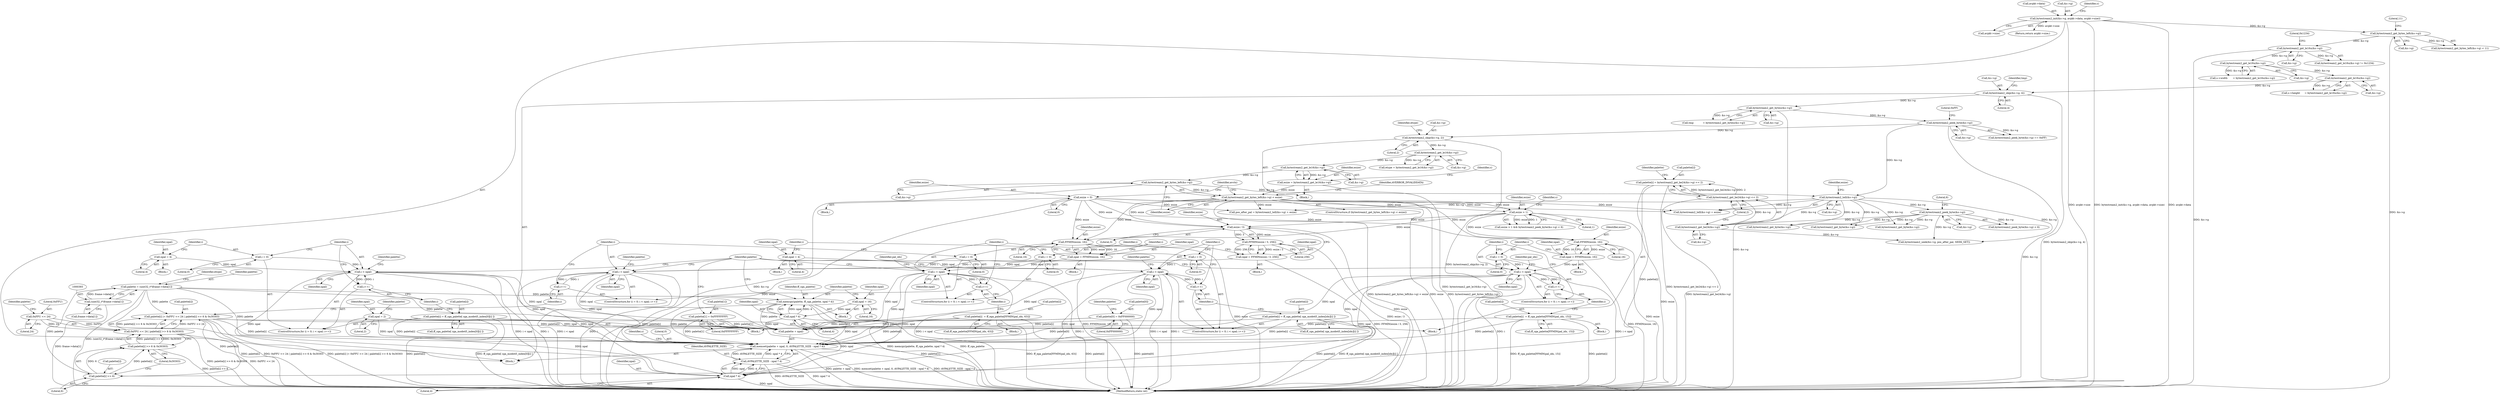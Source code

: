 digraph "0_FFmpeg_8c2ea3030af7b40a3c4275696fb5c76cdb80950a@API" {
"1000636" [label="(Call,memset(palette + npal, 0, AVPALETTE_SIZE - npal * 4))"];
"1000436" [label="(Call,palette[i] = ff_cga_palette[ cga_mode45_index[idx][i] ])"];
"1000561" [label="(Call,palette[i] |= 0xFFU << 24 | palette[i] >> 6 & 0x30303)"];
"1000570" [label="(Call,palette[i] >> 6)"];
"1000550" [label="(Call,palette[i] = bytestream2_get_be24(&s->g) << 2)"];
"1000554" [label="(Call,bytestream2_get_be24(&s->g) << 2)"];
"1000555" [label="(Call,bytestream2_get_be24(&s->g))"];
"1000409" [label="(Call,bytestream2_peek_byte(&s->g))"];
"1000384" [label="(Call,bytestream2_tell(&s->g))"];
"1000274" [label="(Call,bytestream2_get_bytes_left(&s->g))"];
"1000267" [label="(Call,bytestream2_get_le16(&s->g))"];
"1000260" [label="(Call,bytestream2_get_le16(&s->g))"];
"1000252" [label="(Call,bytestream2_skip(&s->g, 2))"];
"1000234" [label="(Call,bytestream2_peek_byte(&s->g))"];
"1000187" [label="(Call,bytestream2_get_byteu(&s->g))"];
"1000179" [label="(Call,bytestream2_skip(&s->g, 4))"];
"1000174" [label="(Call,bytestream2_get_le16u(&s->g))"];
"1000165" [label="(Call,bytestream2_get_le16u(&s->g))"];
"1000153" [label="(Call,bytestream2_get_le16u(&s->g))"];
"1000143" [label="(Call,bytestream2_get_bytes_left(&s->g))"];
"1000130" [label="(Call,bytestream2_init(&s->g, avpkt->data, avpkt->size))"];
"1000390" [label="(Call,palette = (uint32_t*)frame->data[1])"];
"1000392" [label="(Call,(uint32_t*)frame->data[1])"];
"1000565" [label="(Call,0xFFU << 24 | palette[i] >> 6 & 0x30303)"];
"1000566" [label="(Call,0xFFU << 24)"];
"1000569" [label="(Call,palette[i] >> 6 & 0x30303)"];
"1000630" [label="(Call,memcpy(palette, ff_cga_palette, npal * 4))"];
"1000633" [label="(Call,npal * 4)"];
"1000627" [label="(Call,npal = 16)"];
"1000591" [label="(Call,palette[1] = 0xFFFFFFFF)"];
"1000514" [label="(Call,palette[i]  = ff_ega_palette[FFMIN(pal_idx, 63)])"];
"1000586" [label="(Call,palette[0] = 0xFF000000)"];
"1000614" [label="(Call,palette[i] = ff_cga_palette[ cga_mode45_index[0][i] ])"];
"1000476" [label="(Call,palette[i]  = ff_cga_palette[FFMIN(pal_idx, 15)])"];
"1000544" [label="(Call,i < npal)"];
"1000547" [label="(Call,i++)"];
"1000541" [label="(Call,i = 0)"];
"1000533" [label="(Call,npal = FFMIN(esize / 3, 256))"];
"1000535" [label="(Call,FFMIN(esize / 3, 256))"];
"1000536" [label="(Call,esize / 3)"];
"1000405" [label="(Call,esize > 1)"];
"1000288" [label="(Call,esize = 0)"];
"1000273" [label="(Call,bytestream2_get_bytes_left(&s->g) < esize)"];
"1000265" [label="(Call,esize = bytestream2_get_le16(&s->g))"];
"1000583" [label="(Call,npal = 2)"];
"1000609" [label="(Call,i < npal)"];
"1000606" [label="(Call,i = 0)"];
"1000612" [label="(Call,i++)"];
"1000602" [label="(Call,npal = 4)"];
"1000500" [label="(Call,i < npal)"];
"1000497" [label="(Call,i = 0)"];
"1000503" [label="(Call,i++)"];
"1000491" [label="(Call,npal = FFMIN(esize, 16))"];
"1000493" [label="(Call,FFMIN(esize, 16))"];
"1000431" [label="(Call,i < npal)"];
"1000434" [label="(Call,i++)"];
"1000428" [label="(Call,i = 0)"];
"1000424" [label="(Call,npal = 4)"];
"1000462" [label="(Call,i < npal)"];
"1000459" [label="(Call,i = 0)"];
"1000465" [label="(Call,i++)"];
"1000453" [label="(Call,npal = FFMIN(esize, 16))"];
"1000455" [label="(Call,FFMIN(esize, 16))"];
"1000641" [label="(Call,AVPALETTE_SIZE - npal * 4)"];
"1000643" [label="(Call,npal * 4)"];
"1000584" [label="(Identifier,npal)"];
"1000457" [label="(Literal,16)"];
"1000253" [label="(Call,&s->g)"];
"1000389" [label="(Identifier,esize)"];
"1000586" [label="(Call,palette[0] = 0xFF000000)"];
"1000251" [label="(Block,)"];
"1000454" [label="(Identifier,npal)"];
"1000585" [label="(Literal,2)"];
"1000631" [label="(Identifier,palette)"];
"1000293" [label="(Identifier,avctx)"];
"1000436" [label="(Call,palette[i] = ff_cga_palette[ cga_mode45_index[idx][i] ])"];
"1000466" [label="(Identifier,i)"];
"1000538" [label="(Literal,3)"];
"1000609" [label="(Call,i < npal)"];
"1000646" [label="(Call,bytestream2_seek(&s->g, pos_after_pal, SEEK_SET))"];
"1000608" [label="(Literal,0)"];
"1000105" [label="(Block,)"];
"1000630" [label="(Call,memcpy(palette, ff_cga_palette, npal * 4))"];
"1000392" [label="(Call,(uint32_t*)frame->data[1])"];
"1000615" [label="(Call,palette[i])"];
"1000402" [label="(Identifier,etype)"];
"1000533" [label="(Call,npal = FFMIN(esize / 3, 256))"];
"1000556" [label="(Call,&s->g)"];
"1000431" [label="(Call,i < npal)"];
"1000611" [label="(Identifier,npal)"];
"1000435" [label="(Identifier,i)"];
"1000427" [label="(ControlStructure,for (i = 0; i < npal; i++))"];
"1000514" [label="(Call,palette[i]  = ff_ega_palette[FFMIN(pal_idx, 63)])"];
"1000453" [label="(Call,npal = FFMIN(esize, 16))"];
"1000404" [label="(Call,esize > 1 && bytestream2_peek_byte(&s->g) < 6)"];
"1000289" [label="(Identifier,esize)"];
"1000390" [label="(Call,palette = (uint32_t*)frame->data[1])"];
"1000588" [label="(Identifier,palette)"];
"1000645" [label="(Literal,4)"];
"1000174" [label="(Call,bytestream2_get_le16u(&s->g))"];
"1000627" [label="(Call,npal = 16)"];
"1000582" [label="(Block,)"];
"1000607" [label="(Identifier,i)"];
"1000575" [label="(Literal,0x30303)"];
"1000612" [label="(Call,i++)"];
"1000497" [label="(Call,i = 0)"];
"1000458" [label="(ControlStructure,for (i = 0; i < npal; i++))"];
"1000931" [label="(MethodReturn,static int)"];
"1000272" [label="(ControlStructure,if (bytestream2_get_bytes_left(&s->g) < esize))"];
"1000551" [label="(Call,palette[i])"];
"1000138" [label="(Call,avpkt->size)"];
"1000493" [label="(Call,FFMIN(esize, 16))"];
"1000501" [label="(Identifier,i)"];
"1000257" [label="(Literal,2)"];
"1000179" [label="(Call,bytestream2_skip(&s->g, 4))"];
"1000643" [label="(Call,npal * 4)"];
"1000590" [label="(Literal,0xFF000000)"];
"1000614" [label="(Call,palette[i] = ff_cga_palette[ cga_mode45_index[0][i] ])"];
"1000154" [label="(Call,&s->g)"];
"1000148" [label="(Literal,11)"];
"1000567" [label="(Literal,0xFFU)"];
"1000635" [label="(Literal,4)"];
"1000290" [label="(Literal,0)"];
"1000601" [label="(Block,)"];
"1000460" [label="(Identifier,i)"];
"1000604" [label="(Literal,4)"];
"1000633" [label="(Call,npal * 4)"];
"1000491" [label="(Call,npal = FFMIN(esize, 16))"];
"1000500" [label="(Call,i < npal)"];
"1000142" [label="(Call,bytestream2_get_bytes_left(&s->g) < 11)"];
"1000534" [label="(Identifier,npal)"];
"1000381" [label="(Call,pos_after_pal = bytestream2_tell(&s->g) + esize)"];
"1000432" [label="(Identifier,i)"];
"1000545" [label="(Identifier,i)"];
"1000235" [label="(Call,&s->g)"];
"1000477" [label="(Call,palette[i])"];
"1000554" [label="(Call,bytestream2_get_be24(&s->g) << 2)"];
"1000518" [label="(Call,ff_ega_palette[FFMIN(pal_idx, 63)])"];
"1000467" [label="(Block,)"];
"1000544" [label="(Call,i < npal)"];
"1000394" [label="(Call,frame->data[1])"];
"1000515" [label="(Call,palette[i])"];
"1000288" [label="(Call,esize = 0)"];
"1000283" [label="(Block,)"];
"1000637" [label="(Call,palette + npal)"];
"1000568" [label="(Literal,24)"];
"1000480" [label="(Call,ff_cga_palette[FFMIN(pal_idx, 15)])"];
"1000186" [label="(Identifier,tmp)"];
"1000536" [label="(Call,esize / 3)"];
"1000641" [label="(Call,AVPALETTE_SIZE - npal * 4)"];
"1000471" [label="(Call,bytestream2_get_byte(&s->g))"];
"1000499" [label="(Literal,0)"];
"1000571" [label="(Call,palette[i])"];
"1000166" [label="(Call,&s->g)"];
"1000549" [label="(Block,)"];
"1000184" [label="(Literal,4)"];
"1000547" [label="(Call,i++)"];
"1000428" [label="(Call,i = 0)"];
"1000275" [label="(Call,&s->g)"];
"1000259" [label="(Identifier,etype)"];
"1000626" [label="(Block,)"];
"1000465" [label="(Call,i++)"];
"1000476" [label="(Call,palette[i]  = ff_cga_palette[FFMIN(pal_idx, 15)])"];
"1000649" [label="(Identifier,s)"];
"1000572" [label="(Identifier,palette)"];
"1000464" [label="(Identifier,npal)"];
"1000385" [label="(Call,&s->g)"];
"1000642" [label="(Identifier,AVPALETTE_SIZE)"];
"1000274" [label="(Call,bytestream2_get_bytes_left(&s->g))"];
"1000267" [label="(Call,bytestream2_get_le16(&s->g))"];
"1000130" [label="(Call,bytestream2_init(&s->g, avpkt->data, avpkt->size))"];
"1000440" [label="(Call,ff_cga_palette[ cga_mode45_index[idx][i] ])"];
"1000158" [label="(Literal,0x1234)"];
"1000426" [label="(Literal,4)"];
"1000552" [label="(Identifier,palette)"];
"1000494" [label="(Identifier,esize)"];
"1000463" [label="(Identifier,i)"];
"1000165" [label="(Call,bytestream2_get_le16u(&s->g))"];
"1000591" [label="(Call,palette[1] = 0xFFFFFFFF)"];
"1000537" [label="(Identifier,esize)"];
"1000412" [label="(Identifier,s)"];
"1000419" [label="(Call,bytestream2_get_byte(&s->g))"];
"1000266" [label="(Identifier,esize)"];
"1000550" [label="(Call,palette[i] = bytestream2_get_be24(&s->g) << 2)"];
"1000629" [label="(Literal,16)"];
"1000605" [label="(ControlStructure,for (i = 0; i < npal; i++))"];
"1000616" [label="(Identifier,palette)"];
"1000504" [label="(Identifier,i)"];
"1000273" [label="(Call,bytestream2_get_bytes_left(&s->g) < esize)"];
"1000606" [label="(Call,i = 0)"];
"1000281" [label="(Identifier,AVERROR_INVALIDDATA)"];
"1000618" [label="(Call,ff_cga_palette[ cga_mode45_index[0][i] ])"];
"1000434" [label="(Call,i++)"];
"1000540" [label="(ControlStructure,for (i = 0; i < npal; i++))"];
"1000144" [label="(Call,&s->g)"];
"1000414" [label="(Literal,6)"];
"1000260" [label="(Call,bytestream2_get_le16(&s->g))"];
"1000503" [label="(Call,i++)"];
"1000595" [label="(Literal,0xFFFFFFFF)"];
"1000638" [label="(Identifier,palette)"];
"1000252" [label="(Call,bytestream2_skip(&s->g, 2))"];
"1000569" [label="(Call,palette[i] >> 6 & 0x30303)"];
"1000384" [label="(Call,bytestream2_tell(&s->g))"];
"1000539" [label="(Literal,256)"];
"1000470" [label="(Identifier,pal_idx)"];
"1000456" [label="(Identifier,esize)"];
"1000560" [label="(Literal,2)"];
"1000187" [label="(Call,bytestream2_get_byteu(&s->g))"];
"1000430" [label="(Literal,0)"];
"1000152" [label="(Call,bytestream2_get_le16u(&s->g) != 0x1234)"];
"1000592" [label="(Call,palette[1])"];
"1000425" [label="(Identifier,npal)"];
"1000628" [label="(Identifier,npal)"];
"1000492" [label="(Identifier,npal)"];
"1000535" [label="(Call,FFMIN(esize / 3, 256))"];
"1000610" [label="(Identifier,i)"];
"1000452" [label="(Block,)"];
"1000561" [label="(Call,palette[i] |= 0xFFU << 24 | palette[i] >> 6 & 0x30303)"];
"1000644" [label="(Identifier,npal)"];
"1000239" [label="(Literal,0xFF)"];
"1000409" [label="(Call,bytestream2_peek_byte(&s->g))"];
"1000153" [label="(Call,bytestream2_get_le16u(&s->g))"];
"1000459" [label="(Call,i = 0)"];
"1000505" [label="(Block,)"];
"1000502" [label="(Identifier,npal)"];
"1000543" [label="(Literal,0)"];
"1000424" [label="(Call,npal = 4)"];
"1000603" [label="(Identifier,npal)"];
"1000406" [label="(Identifier,esize)"];
"1000170" [label="(Call,s->height      = bytestream2_get_le16u(&s->g))"];
"1000175" [label="(Call,&s->g)"];
"1000498" [label="(Identifier,i)"];
"1000562" [label="(Call,palette[i])"];
"1000161" [label="(Call,s->width       = bytestream2_get_le16u(&s->g))"];
"1000438" [label="(Identifier,palette)"];
"1000265" [label="(Call,esize = bytestream2_get_le16(&s->g))"];
"1000495" [label="(Literal,16)"];
"1000636" [label="(Call,memset(palette + npal, 0, AVPALETTE_SIZE - npal * 4))"];
"1000634" [label="(Identifier,npal)"];
"1000563" [label="(Identifier,palette)"];
"1000509" [label="(Call,bytestream2_get_byte(&s->g))"];
"1000268" [label="(Call,&s->g)"];
"1000455" [label="(Call,FFMIN(esize, 16))"];
"1000532" [label="(Block,)"];
"1000408" [label="(Call,bytestream2_peek_byte(&s->g) < 6)"];
"1000546" [label="(Identifier,npal)"];
"1000462" [label="(Call,i < npal)"];
"1000613" [label="(Identifier,i)"];
"1000437" [label="(Call,palette[i])"];
"1000258" [label="(Call,etype = bytestream2_get_le16(&s->g))"];
"1000143" [label="(Call,bytestream2_get_bytes_left(&s->g))"];
"1000180" [label="(Call,&s->g)"];
"1000461" [label="(Literal,0)"];
"1000566" [label="(Call,0xFFU << 24)"];
"1000548" [label="(Identifier,i)"];
"1000541" [label="(Call,i = 0)"];
"1000583" [label="(Call,npal = 2)"];
"1000565" [label="(Call,0xFFU << 24 | palette[i] >> 6 & 0x30303)"];
"1000602" [label="(Call,npal = 4)"];
"1000593" [label="(Identifier,palette)"];
"1000574" [label="(Literal,6)"];
"1000185" [label="(Call,tmp            = bytestream2_get_byteu(&s->g))"];
"1000433" [label="(Identifier,npal)"];
"1000496" [label="(ControlStructure,for (i = 0; i < npal; i++))"];
"1000542" [label="(Identifier,i)"];
"1000410" [label="(Call,&s->g)"];
"1000570" [label="(Call,palette[i] >> 6)"];
"1000135" [label="(Call,avpkt->data)"];
"1000587" [label="(Call,palette[0])"];
"1000233" [label="(Call,bytestream2_peek_byte(&s->g) == 0xFF)"];
"1000407" [label="(Literal,1)"];
"1000555" [label="(Call,bytestream2_get_be24(&s->g))"];
"1000632" [label="(Identifier,ff_cga_palette)"];
"1000391" [label="(Identifier,palette)"];
"1000383" [label="(Call,bytestream2_tell(&s->g) + esize)"];
"1000490" [label="(Block,)"];
"1000429" [label="(Identifier,i)"];
"1000415" [label="(Block,)"];
"1000188" [label="(Call,&s->g)"];
"1000927" [label="(Return,return avpkt->size;)"];
"1000640" [label="(Literal,0)"];
"1000405" [label="(Call,esize > 1)"];
"1000261" [label="(Call,&s->g)"];
"1000131" [label="(Call,&s->g)"];
"1000234" [label="(Call,bytestream2_peek_byte(&s->g))"];
"1000508" [label="(Identifier,pal_idx)"];
"1000279" [label="(Identifier,esize)"];
"1000146" [label="(Identifier,s)"];
"1000277" [label="(Identifier,s)"];
"1000636" -> "1000105"  [label="AST: "];
"1000636" -> "1000641"  [label="CFG: "];
"1000637" -> "1000636"  [label="AST: "];
"1000640" -> "1000636"  [label="AST: "];
"1000641" -> "1000636"  [label="AST: "];
"1000649" -> "1000636"  [label="CFG: "];
"1000636" -> "1000931"  [label="DDG: AVPALETTE_SIZE - npal * 4"];
"1000636" -> "1000931"  [label="DDG: palette + npal"];
"1000636" -> "1000931"  [label="DDG: memset(palette + npal, 0, AVPALETTE_SIZE - npal * 4)"];
"1000436" -> "1000636"  [label="DDG: palette[i]"];
"1000561" -> "1000636"  [label="DDG: palette[i]"];
"1000630" -> "1000636"  [label="DDG: palette"];
"1000591" -> "1000636"  [label="DDG: palette[1]"];
"1000514" -> "1000636"  [label="DDG: palette[i]"];
"1000586" -> "1000636"  [label="DDG: palette[0]"];
"1000390" -> "1000636"  [label="DDG: palette"];
"1000614" -> "1000636"  [label="DDG: palette[i]"];
"1000476" -> "1000636"  [label="DDG: palette[i]"];
"1000544" -> "1000636"  [label="DDG: npal"];
"1000583" -> "1000636"  [label="DDG: npal"];
"1000609" -> "1000636"  [label="DDG: npal"];
"1000500" -> "1000636"  [label="DDG: npal"];
"1000633" -> "1000636"  [label="DDG: npal"];
"1000431" -> "1000636"  [label="DDG: npal"];
"1000462" -> "1000636"  [label="DDG: npal"];
"1000641" -> "1000636"  [label="DDG: AVPALETTE_SIZE"];
"1000641" -> "1000636"  [label="DDG: npal * 4"];
"1000436" -> "1000427"  [label="AST: "];
"1000436" -> "1000440"  [label="CFG: "];
"1000437" -> "1000436"  [label="AST: "];
"1000440" -> "1000436"  [label="AST: "];
"1000435" -> "1000436"  [label="CFG: "];
"1000436" -> "1000931"  [label="DDG: palette[i]"];
"1000436" -> "1000931"  [label="DDG: ff_cga_palette[ cga_mode45_index[idx][i] ]"];
"1000436" -> "1000637"  [label="DDG: palette[i]"];
"1000561" -> "1000549"  [label="AST: "];
"1000561" -> "1000565"  [label="CFG: "];
"1000562" -> "1000561"  [label="AST: "];
"1000565" -> "1000561"  [label="AST: "];
"1000548" -> "1000561"  [label="CFG: "];
"1000561" -> "1000931"  [label="DDG: palette[i]"];
"1000561" -> "1000931"  [label="DDG: 0xFFU << 24 | palette[i] >> 6 & 0x30303"];
"1000561" -> "1000931"  [label="DDG: palette[i] |= 0xFFU << 24 | palette[i] >> 6 & 0x30303"];
"1000570" -> "1000561"  [label="DDG: palette[i]"];
"1000390" -> "1000561"  [label="DDG: palette"];
"1000565" -> "1000561"  [label="DDG: 0xFFU << 24"];
"1000565" -> "1000561"  [label="DDG: palette[i] >> 6 & 0x30303"];
"1000561" -> "1000637"  [label="DDG: palette[i]"];
"1000570" -> "1000569"  [label="AST: "];
"1000570" -> "1000574"  [label="CFG: "];
"1000571" -> "1000570"  [label="AST: "];
"1000574" -> "1000570"  [label="AST: "];
"1000575" -> "1000570"  [label="CFG: "];
"1000570" -> "1000569"  [label="DDG: palette[i]"];
"1000570" -> "1000569"  [label="DDG: 6"];
"1000550" -> "1000570"  [label="DDG: palette[i]"];
"1000390" -> "1000570"  [label="DDG: palette"];
"1000550" -> "1000549"  [label="AST: "];
"1000550" -> "1000554"  [label="CFG: "];
"1000551" -> "1000550"  [label="AST: "];
"1000554" -> "1000550"  [label="AST: "];
"1000563" -> "1000550"  [label="CFG: "];
"1000550" -> "1000931"  [label="DDG: bytestream2_get_be24(&s->g) << 2"];
"1000554" -> "1000550"  [label="DDG: bytestream2_get_be24(&s->g)"];
"1000554" -> "1000550"  [label="DDG: 2"];
"1000554" -> "1000560"  [label="CFG: "];
"1000555" -> "1000554"  [label="AST: "];
"1000560" -> "1000554"  [label="AST: "];
"1000554" -> "1000931"  [label="DDG: bytestream2_get_be24(&s->g)"];
"1000555" -> "1000554"  [label="DDG: &s->g"];
"1000555" -> "1000556"  [label="CFG: "];
"1000556" -> "1000555"  [label="AST: "];
"1000560" -> "1000555"  [label="CFG: "];
"1000409" -> "1000555"  [label="DDG: &s->g"];
"1000384" -> "1000555"  [label="DDG: &s->g"];
"1000555" -> "1000646"  [label="DDG: &s->g"];
"1000409" -> "1000408"  [label="AST: "];
"1000409" -> "1000410"  [label="CFG: "];
"1000410" -> "1000409"  [label="AST: "];
"1000414" -> "1000409"  [label="CFG: "];
"1000409" -> "1000408"  [label="DDG: &s->g"];
"1000384" -> "1000409"  [label="DDG: &s->g"];
"1000409" -> "1000419"  [label="DDG: &s->g"];
"1000409" -> "1000471"  [label="DDG: &s->g"];
"1000409" -> "1000509"  [label="DDG: &s->g"];
"1000409" -> "1000646"  [label="DDG: &s->g"];
"1000384" -> "1000383"  [label="AST: "];
"1000384" -> "1000385"  [label="CFG: "];
"1000385" -> "1000384"  [label="AST: "];
"1000389" -> "1000384"  [label="CFG: "];
"1000384" -> "1000381"  [label="DDG: &s->g"];
"1000384" -> "1000383"  [label="DDG: &s->g"];
"1000274" -> "1000384"  [label="DDG: &s->g"];
"1000234" -> "1000384"  [label="DDG: &s->g"];
"1000384" -> "1000419"  [label="DDG: &s->g"];
"1000384" -> "1000471"  [label="DDG: &s->g"];
"1000384" -> "1000509"  [label="DDG: &s->g"];
"1000384" -> "1000646"  [label="DDG: &s->g"];
"1000274" -> "1000273"  [label="AST: "];
"1000274" -> "1000275"  [label="CFG: "];
"1000275" -> "1000274"  [label="AST: "];
"1000279" -> "1000274"  [label="CFG: "];
"1000274" -> "1000931"  [label="DDG: &s->g"];
"1000274" -> "1000273"  [label="DDG: &s->g"];
"1000267" -> "1000274"  [label="DDG: &s->g"];
"1000267" -> "1000265"  [label="AST: "];
"1000267" -> "1000268"  [label="CFG: "];
"1000268" -> "1000267"  [label="AST: "];
"1000265" -> "1000267"  [label="CFG: "];
"1000267" -> "1000265"  [label="DDG: &s->g"];
"1000260" -> "1000267"  [label="DDG: &s->g"];
"1000260" -> "1000258"  [label="AST: "];
"1000260" -> "1000261"  [label="CFG: "];
"1000261" -> "1000260"  [label="AST: "];
"1000258" -> "1000260"  [label="CFG: "];
"1000260" -> "1000258"  [label="DDG: &s->g"];
"1000252" -> "1000260"  [label="DDG: &s->g"];
"1000252" -> "1000251"  [label="AST: "];
"1000252" -> "1000257"  [label="CFG: "];
"1000253" -> "1000252"  [label="AST: "];
"1000257" -> "1000252"  [label="AST: "];
"1000259" -> "1000252"  [label="CFG: "];
"1000252" -> "1000931"  [label="DDG: bytestream2_skip(&s->g, 2)"];
"1000234" -> "1000252"  [label="DDG: &s->g"];
"1000234" -> "1000233"  [label="AST: "];
"1000234" -> "1000235"  [label="CFG: "];
"1000235" -> "1000234"  [label="AST: "];
"1000239" -> "1000234"  [label="CFG: "];
"1000234" -> "1000931"  [label="DDG: &s->g"];
"1000234" -> "1000233"  [label="DDG: &s->g"];
"1000187" -> "1000234"  [label="DDG: &s->g"];
"1000187" -> "1000185"  [label="AST: "];
"1000187" -> "1000188"  [label="CFG: "];
"1000188" -> "1000187"  [label="AST: "];
"1000185" -> "1000187"  [label="CFG: "];
"1000187" -> "1000931"  [label="DDG: &s->g"];
"1000187" -> "1000185"  [label="DDG: &s->g"];
"1000179" -> "1000187"  [label="DDG: &s->g"];
"1000179" -> "1000105"  [label="AST: "];
"1000179" -> "1000184"  [label="CFG: "];
"1000180" -> "1000179"  [label="AST: "];
"1000184" -> "1000179"  [label="AST: "];
"1000186" -> "1000179"  [label="CFG: "];
"1000179" -> "1000931"  [label="DDG: bytestream2_skip(&s->g, 4)"];
"1000174" -> "1000179"  [label="DDG: &s->g"];
"1000174" -> "1000170"  [label="AST: "];
"1000174" -> "1000175"  [label="CFG: "];
"1000175" -> "1000174"  [label="AST: "];
"1000170" -> "1000174"  [label="CFG: "];
"1000174" -> "1000170"  [label="DDG: &s->g"];
"1000165" -> "1000174"  [label="DDG: &s->g"];
"1000165" -> "1000161"  [label="AST: "];
"1000165" -> "1000166"  [label="CFG: "];
"1000166" -> "1000165"  [label="AST: "];
"1000161" -> "1000165"  [label="CFG: "];
"1000165" -> "1000161"  [label="DDG: &s->g"];
"1000153" -> "1000165"  [label="DDG: &s->g"];
"1000153" -> "1000152"  [label="AST: "];
"1000153" -> "1000154"  [label="CFG: "];
"1000154" -> "1000153"  [label="AST: "];
"1000158" -> "1000153"  [label="CFG: "];
"1000153" -> "1000931"  [label="DDG: &s->g"];
"1000153" -> "1000152"  [label="DDG: &s->g"];
"1000143" -> "1000153"  [label="DDG: &s->g"];
"1000143" -> "1000142"  [label="AST: "];
"1000143" -> "1000144"  [label="CFG: "];
"1000144" -> "1000143"  [label="AST: "];
"1000148" -> "1000143"  [label="CFG: "];
"1000143" -> "1000931"  [label="DDG: &s->g"];
"1000143" -> "1000142"  [label="DDG: &s->g"];
"1000130" -> "1000143"  [label="DDG: &s->g"];
"1000130" -> "1000105"  [label="AST: "];
"1000130" -> "1000138"  [label="CFG: "];
"1000131" -> "1000130"  [label="AST: "];
"1000135" -> "1000130"  [label="AST: "];
"1000138" -> "1000130"  [label="AST: "];
"1000146" -> "1000130"  [label="CFG: "];
"1000130" -> "1000931"  [label="DDG: bytestream2_init(&s->g, avpkt->data, avpkt->size)"];
"1000130" -> "1000931"  [label="DDG: avpkt->data"];
"1000130" -> "1000931"  [label="DDG: avpkt->size"];
"1000130" -> "1000927"  [label="DDG: avpkt->size"];
"1000390" -> "1000105"  [label="AST: "];
"1000390" -> "1000392"  [label="CFG: "];
"1000391" -> "1000390"  [label="AST: "];
"1000392" -> "1000390"  [label="AST: "];
"1000402" -> "1000390"  [label="CFG: "];
"1000390" -> "1000931"  [label="DDG: (uint32_t*)frame->data[1]"];
"1000392" -> "1000390"  [label="DDG: frame->data[1]"];
"1000390" -> "1000630"  [label="DDG: palette"];
"1000390" -> "1000637"  [label="DDG: palette"];
"1000392" -> "1000394"  [label="CFG: "];
"1000393" -> "1000392"  [label="AST: "];
"1000394" -> "1000392"  [label="AST: "];
"1000392" -> "1000931"  [label="DDG: frame->data[1]"];
"1000565" -> "1000569"  [label="CFG: "];
"1000566" -> "1000565"  [label="AST: "];
"1000569" -> "1000565"  [label="AST: "];
"1000565" -> "1000931"  [label="DDG: palette[i] >> 6 & 0x30303"];
"1000565" -> "1000931"  [label="DDG: 0xFFU << 24"];
"1000566" -> "1000565"  [label="DDG: 0xFFU"];
"1000566" -> "1000565"  [label="DDG: 24"];
"1000569" -> "1000565"  [label="DDG: palette[i] >> 6"];
"1000569" -> "1000565"  [label="DDG: 0x30303"];
"1000566" -> "1000568"  [label="CFG: "];
"1000567" -> "1000566"  [label="AST: "];
"1000568" -> "1000566"  [label="AST: "];
"1000572" -> "1000566"  [label="CFG: "];
"1000569" -> "1000575"  [label="CFG: "];
"1000575" -> "1000569"  [label="AST: "];
"1000569" -> "1000931"  [label="DDG: palette[i] >> 6"];
"1000630" -> "1000626"  [label="AST: "];
"1000630" -> "1000633"  [label="CFG: "];
"1000631" -> "1000630"  [label="AST: "];
"1000632" -> "1000630"  [label="AST: "];
"1000633" -> "1000630"  [label="AST: "];
"1000638" -> "1000630"  [label="CFG: "];
"1000630" -> "1000931"  [label="DDG: memcpy(palette, ff_cga_palette, npal * 4)"];
"1000630" -> "1000931"  [label="DDG: ff_cga_palette"];
"1000633" -> "1000630"  [label="DDG: npal"];
"1000633" -> "1000630"  [label="DDG: 4"];
"1000630" -> "1000637"  [label="DDG: palette"];
"1000633" -> "1000635"  [label="CFG: "];
"1000634" -> "1000633"  [label="AST: "];
"1000635" -> "1000633"  [label="AST: "];
"1000627" -> "1000633"  [label="DDG: npal"];
"1000633" -> "1000637"  [label="DDG: npal"];
"1000633" -> "1000643"  [label="DDG: npal"];
"1000627" -> "1000626"  [label="AST: "];
"1000627" -> "1000629"  [label="CFG: "];
"1000628" -> "1000627"  [label="AST: "];
"1000629" -> "1000627"  [label="AST: "];
"1000631" -> "1000627"  [label="CFG: "];
"1000591" -> "1000582"  [label="AST: "];
"1000591" -> "1000595"  [label="CFG: "];
"1000592" -> "1000591"  [label="AST: "];
"1000595" -> "1000591"  [label="AST: "];
"1000638" -> "1000591"  [label="CFG: "];
"1000591" -> "1000931"  [label="DDG: palette[1]"];
"1000591" -> "1000637"  [label="DDG: palette[1]"];
"1000514" -> "1000505"  [label="AST: "];
"1000514" -> "1000518"  [label="CFG: "];
"1000515" -> "1000514"  [label="AST: "];
"1000518" -> "1000514"  [label="AST: "];
"1000504" -> "1000514"  [label="CFG: "];
"1000514" -> "1000931"  [label="DDG: palette[i]"];
"1000514" -> "1000931"  [label="DDG: ff_ega_palette[FFMIN(pal_idx, 63)]"];
"1000514" -> "1000637"  [label="DDG: palette[i]"];
"1000586" -> "1000582"  [label="AST: "];
"1000586" -> "1000590"  [label="CFG: "];
"1000587" -> "1000586"  [label="AST: "];
"1000590" -> "1000586"  [label="AST: "];
"1000593" -> "1000586"  [label="CFG: "];
"1000586" -> "1000931"  [label="DDG: palette[0]"];
"1000586" -> "1000637"  [label="DDG: palette[0]"];
"1000614" -> "1000605"  [label="AST: "];
"1000614" -> "1000618"  [label="CFG: "];
"1000615" -> "1000614"  [label="AST: "];
"1000618" -> "1000614"  [label="AST: "];
"1000613" -> "1000614"  [label="CFG: "];
"1000614" -> "1000931"  [label="DDG: ff_cga_palette[ cga_mode45_index[0][i] ]"];
"1000614" -> "1000931"  [label="DDG: palette[i]"];
"1000614" -> "1000637"  [label="DDG: palette[i]"];
"1000476" -> "1000467"  [label="AST: "];
"1000476" -> "1000480"  [label="CFG: "];
"1000477" -> "1000476"  [label="AST: "];
"1000480" -> "1000476"  [label="AST: "];
"1000466" -> "1000476"  [label="CFG: "];
"1000476" -> "1000931"  [label="DDG: palette[i]"];
"1000476" -> "1000931"  [label="DDG: ff_cga_palette[FFMIN(pal_idx, 15)]"];
"1000476" -> "1000637"  [label="DDG: palette[i]"];
"1000544" -> "1000540"  [label="AST: "];
"1000544" -> "1000546"  [label="CFG: "];
"1000545" -> "1000544"  [label="AST: "];
"1000546" -> "1000544"  [label="AST: "];
"1000552" -> "1000544"  [label="CFG: "];
"1000638" -> "1000544"  [label="CFG: "];
"1000544" -> "1000931"  [label="DDG: i"];
"1000544" -> "1000931"  [label="DDG: i < npal"];
"1000547" -> "1000544"  [label="DDG: i"];
"1000541" -> "1000544"  [label="DDG: i"];
"1000533" -> "1000544"  [label="DDG: npal"];
"1000544" -> "1000547"  [label="DDG: i"];
"1000544" -> "1000637"  [label="DDG: npal"];
"1000544" -> "1000643"  [label="DDG: npal"];
"1000547" -> "1000540"  [label="AST: "];
"1000547" -> "1000548"  [label="CFG: "];
"1000548" -> "1000547"  [label="AST: "];
"1000545" -> "1000547"  [label="CFG: "];
"1000541" -> "1000540"  [label="AST: "];
"1000541" -> "1000543"  [label="CFG: "];
"1000542" -> "1000541"  [label="AST: "];
"1000543" -> "1000541"  [label="AST: "];
"1000545" -> "1000541"  [label="CFG: "];
"1000533" -> "1000532"  [label="AST: "];
"1000533" -> "1000535"  [label="CFG: "];
"1000534" -> "1000533"  [label="AST: "];
"1000535" -> "1000533"  [label="AST: "];
"1000542" -> "1000533"  [label="CFG: "];
"1000533" -> "1000931"  [label="DDG: FFMIN(esize / 3, 256)"];
"1000535" -> "1000533"  [label="DDG: esize / 3"];
"1000535" -> "1000533"  [label="DDG: 256"];
"1000535" -> "1000539"  [label="CFG: "];
"1000536" -> "1000535"  [label="AST: "];
"1000539" -> "1000535"  [label="AST: "];
"1000535" -> "1000931"  [label="DDG: esize / 3"];
"1000536" -> "1000535"  [label="DDG: esize"];
"1000536" -> "1000535"  [label="DDG: 3"];
"1000536" -> "1000538"  [label="CFG: "];
"1000537" -> "1000536"  [label="AST: "];
"1000538" -> "1000536"  [label="AST: "];
"1000539" -> "1000536"  [label="CFG: "];
"1000536" -> "1000931"  [label="DDG: esize"];
"1000405" -> "1000536"  [label="DDG: esize"];
"1000288" -> "1000536"  [label="DDG: esize"];
"1000273" -> "1000536"  [label="DDG: esize"];
"1000405" -> "1000404"  [label="AST: "];
"1000405" -> "1000407"  [label="CFG: "];
"1000406" -> "1000405"  [label="AST: "];
"1000407" -> "1000405"  [label="AST: "];
"1000412" -> "1000405"  [label="CFG: "];
"1000404" -> "1000405"  [label="CFG: "];
"1000405" -> "1000931"  [label="DDG: esize"];
"1000405" -> "1000404"  [label="DDG: esize"];
"1000405" -> "1000404"  [label="DDG: 1"];
"1000288" -> "1000405"  [label="DDG: esize"];
"1000273" -> "1000405"  [label="DDG: esize"];
"1000405" -> "1000455"  [label="DDG: esize"];
"1000405" -> "1000493"  [label="DDG: esize"];
"1000288" -> "1000283"  [label="AST: "];
"1000288" -> "1000290"  [label="CFG: "];
"1000289" -> "1000288"  [label="AST: "];
"1000290" -> "1000288"  [label="AST: "];
"1000293" -> "1000288"  [label="CFG: "];
"1000288" -> "1000931"  [label="DDG: esize"];
"1000288" -> "1000381"  [label="DDG: esize"];
"1000288" -> "1000383"  [label="DDG: esize"];
"1000288" -> "1000455"  [label="DDG: esize"];
"1000288" -> "1000493"  [label="DDG: esize"];
"1000273" -> "1000272"  [label="AST: "];
"1000273" -> "1000279"  [label="CFG: "];
"1000279" -> "1000273"  [label="AST: "];
"1000281" -> "1000273"  [label="CFG: "];
"1000293" -> "1000273"  [label="CFG: "];
"1000273" -> "1000931"  [label="DDG: bytestream2_get_bytes_left(&s->g)"];
"1000273" -> "1000931"  [label="DDG: bytestream2_get_bytes_left(&s->g) < esize"];
"1000273" -> "1000931"  [label="DDG: esize"];
"1000265" -> "1000273"  [label="DDG: esize"];
"1000273" -> "1000381"  [label="DDG: esize"];
"1000273" -> "1000383"  [label="DDG: esize"];
"1000273" -> "1000455"  [label="DDG: esize"];
"1000273" -> "1000493"  [label="DDG: esize"];
"1000265" -> "1000251"  [label="AST: "];
"1000266" -> "1000265"  [label="AST: "];
"1000277" -> "1000265"  [label="CFG: "];
"1000265" -> "1000931"  [label="DDG: bytestream2_get_le16(&s->g)"];
"1000583" -> "1000582"  [label="AST: "];
"1000583" -> "1000585"  [label="CFG: "];
"1000584" -> "1000583"  [label="AST: "];
"1000585" -> "1000583"  [label="AST: "];
"1000588" -> "1000583"  [label="CFG: "];
"1000583" -> "1000637"  [label="DDG: npal"];
"1000583" -> "1000643"  [label="DDG: npal"];
"1000609" -> "1000605"  [label="AST: "];
"1000609" -> "1000611"  [label="CFG: "];
"1000610" -> "1000609"  [label="AST: "];
"1000611" -> "1000609"  [label="AST: "];
"1000616" -> "1000609"  [label="CFG: "];
"1000638" -> "1000609"  [label="CFG: "];
"1000609" -> "1000931"  [label="DDG: i"];
"1000609" -> "1000931"  [label="DDG: i < npal"];
"1000606" -> "1000609"  [label="DDG: i"];
"1000612" -> "1000609"  [label="DDG: i"];
"1000602" -> "1000609"  [label="DDG: npal"];
"1000609" -> "1000612"  [label="DDG: i"];
"1000609" -> "1000637"  [label="DDG: npal"];
"1000609" -> "1000643"  [label="DDG: npal"];
"1000606" -> "1000605"  [label="AST: "];
"1000606" -> "1000608"  [label="CFG: "];
"1000607" -> "1000606"  [label="AST: "];
"1000608" -> "1000606"  [label="AST: "];
"1000610" -> "1000606"  [label="CFG: "];
"1000612" -> "1000605"  [label="AST: "];
"1000612" -> "1000613"  [label="CFG: "];
"1000613" -> "1000612"  [label="AST: "];
"1000610" -> "1000612"  [label="CFG: "];
"1000602" -> "1000601"  [label="AST: "];
"1000602" -> "1000604"  [label="CFG: "];
"1000603" -> "1000602"  [label="AST: "];
"1000604" -> "1000602"  [label="AST: "];
"1000607" -> "1000602"  [label="CFG: "];
"1000500" -> "1000496"  [label="AST: "];
"1000500" -> "1000502"  [label="CFG: "];
"1000501" -> "1000500"  [label="AST: "];
"1000502" -> "1000500"  [label="AST: "];
"1000508" -> "1000500"  [label="CFG: "];
"1000638" -> "1000500"  [label="CFG: "];
"1000500" -> "1000931"  [label="DDG: i < npal"];
"1000500" -> "1000931"  [label="DDG: i"];
"1000497" -> "1000500"  [label="DDG: i"];
"1000503" -> "1000500"  [label="DDG: i"];
"1000491" -> "1000500"  [label="DDG: npal"];
"1000500" -> "1000503"  [label="DDG: i"];
"1000500" -> "1000637"  [label="DDG: npal"];
"1000500" -> "1000643"  [label="DDG: npal"];
"1000497" -> "1000496"  [label="AST: "];
"1000497" -> "1000499"  [label="CFG: "];
"1000498" -> "1000497"  [label="AST: "];
"1000499" -> "1000497"  [label="AST: "];
"1000501" -> "1000497"  [label="CFG: "];
"1000503" -> "1000496"  [label="AST: "];
"1000503" -> "1000504"  [label="CFG: "];
"1000504" -> "1000503"  [label="AST: "];
"1000501" -> "1000503"  [label="CFG: "];
"1000491" -> "1000490"  [label="AST: "];
"1000491" -> "1000493"  [label="CFG: "];
"1000492" -> "1000491"  [label="AST: "];
"1000493" -> "1000491"  [label="AST: "];
"1000498" -> "1000491"  [label="CFG: "];
"1000491" -> "1000931"  [label="DDG: FFMIN(esize, 16)"];
"1000493" -> "1000491"  [label="DDG: esize"];
"1000493" -> "1000491"  [label="DDG: 16"];
"1000493" -> "1000495"  [label="CFG: "];
"1000494" -> "1000493"  [label="AST: "];
"1000495" -> "1000493"  [label="AST: "];
"1000493" -> "1000931"  [label="DDG: esize"];
"1000431" -> "1000427"  [label="AST: "];
"1000431" -> "1000433"  [label="CFG: "];
"1000432" -> "1000431"  [label="AST: "];
"1000433" -> "1000431"  [label="AST: "];
"1000438" -> "1000431"  [label="CFG: "];
"1000638" -> "1000431"  [label="CFG: "];
"1000431" -> "1000931"  [label="DDG: i"];
"1000431" -> "1000931"  [label="DDG: i < npal"];
"1000434" -> "1000431"  [label="DDG: i"];
"1000428" -> "1000431"  [label="DDG: i"];
"1000424" -> "1000431"  [label="DDG: npal"];
"1000431" -> "1000434"  [label="DDG: i"];
"1000431" -> "1000637"  [label="DDG: npal"];
"1000431" -> "1000643"  [label="DDG: npal"];
"1000434" -> "1000427"  [label="AST: "];
"1000434" -> "1000435"  [label="CFG: "];
"1000435" -> "1000434"  [label="AST: "];
"1000432" -> "1000434"  [label="CFG: "];
"1000428" -> "1000427"  [label="AST: "];
"1000428" -> "1000430"  [label="CFG: "];
"1000429" -> "1000428"  [label="AST: "];
"1000430" -> "1000428"  [label="AST: "];
"1000432" -> "1000428"  [label="CFG: "];
"1000424" -> "1000415"  [label="AST: "];
"1000424" -> "1000426"  [label="CFG: "];
"1000425" -> "1000424"  [label="AST: "];
"1000426" -> "1000424"  [label="AST: "];
"1000429" -> "1000424"  [label="CFG: "];
"1000462" -> "1000458"  [label="AST: "];
"1000462" -> "1000464"  [label="CFG: "];
"1000463" -> "1000462"  [label="AST: "];
"1000464" -> "1000462"  [label="AST: "];
"1000470" -> "1000462"  [label="CFG: "];
"1000638" -> "1000462"  [label="CFG: "];
"1000462" -> "1000931"  [label="DDG: i"];
"1000462" -> "1000931"  [label="DDG: i < npal"];
"1000459" -> "1000462"  [label="DDG: i"];
"1000465" -> "1000462"  [label="DDG: i"];
"1000453" -> "1000462"  [label="DDG: npal"];
"1000462" -> "1000465"  [label="DDG: i"];
"1000462" -> "1000637"  [label="DDG: npal"];
"1000462" -> "1000643"  [label="DDG: npal"];
"1000459" -> "1000458"  [label="AST: "];
"1000459" -> "1000461"  [label="CFG: "];
"1000460" -> "1000459"  [label="AST: "];
"1000461" -> "1000459"  [label="AST: "];
"1000463" -> "1000459"  [label="CFG: "];
"1000465" -> "1000458"  [label="AST: "];
"1000465" -> "1000466"  [label="CFG: "];
"1000466" -> "1000465"  [label="AST: "];
"1000463" -> "1000465"  [label="CFG: "];
"1000453" -> "1000452"  [label="AST: "];
"1000453" -> "1000455"  [label="CFG: "];
"1000454" -> "1000453"  [label="AST: "];
"1000455" -> "1000453"  [label="AST: "];
"1000460" -> "1000453"  [label="CFG: "];
"1000453" -> "1000931"  [label="DDG: FFMIN(esize, 16)"];
"1000455" -> "1000453"  [label="DDG: esize"];
"1000455" -> "1000453"  [label="DDG: 16"];
"1000455" -> "1000457"  [label="CFG: "];
"1000456" -> "1000455"  [label="AST: "];
"1000457" -> "1000455"  [label="AST: "];
"1000455" -> "1000931"  [label="DDG: esize"];
"1000641" -> "1000643"  [label="CFG: "];
"1000642" -> "1000641"  [label="AST: "];
"1000643" -> "1000641"  [label="AST: "];
"1000641" -> "1000931"  [label="DDG: npal * 4"];
"1000641" -> "1000931"  [label="DDG: AVPALETTE_SIZE"];
"1000643" -> "1000641"  [label="DDG: npal"];
"1000643" -> "1000641"  [label="DDG: 4"];
"1000643" -> "1000645"  [label="CFG: "];
"1000644" -> "1000643"  [label="AST: "];
"1000645" -> "1000643"  [label="AST: "];
"1000643" -> "1000931"  [label="DDG: npal"];
}
